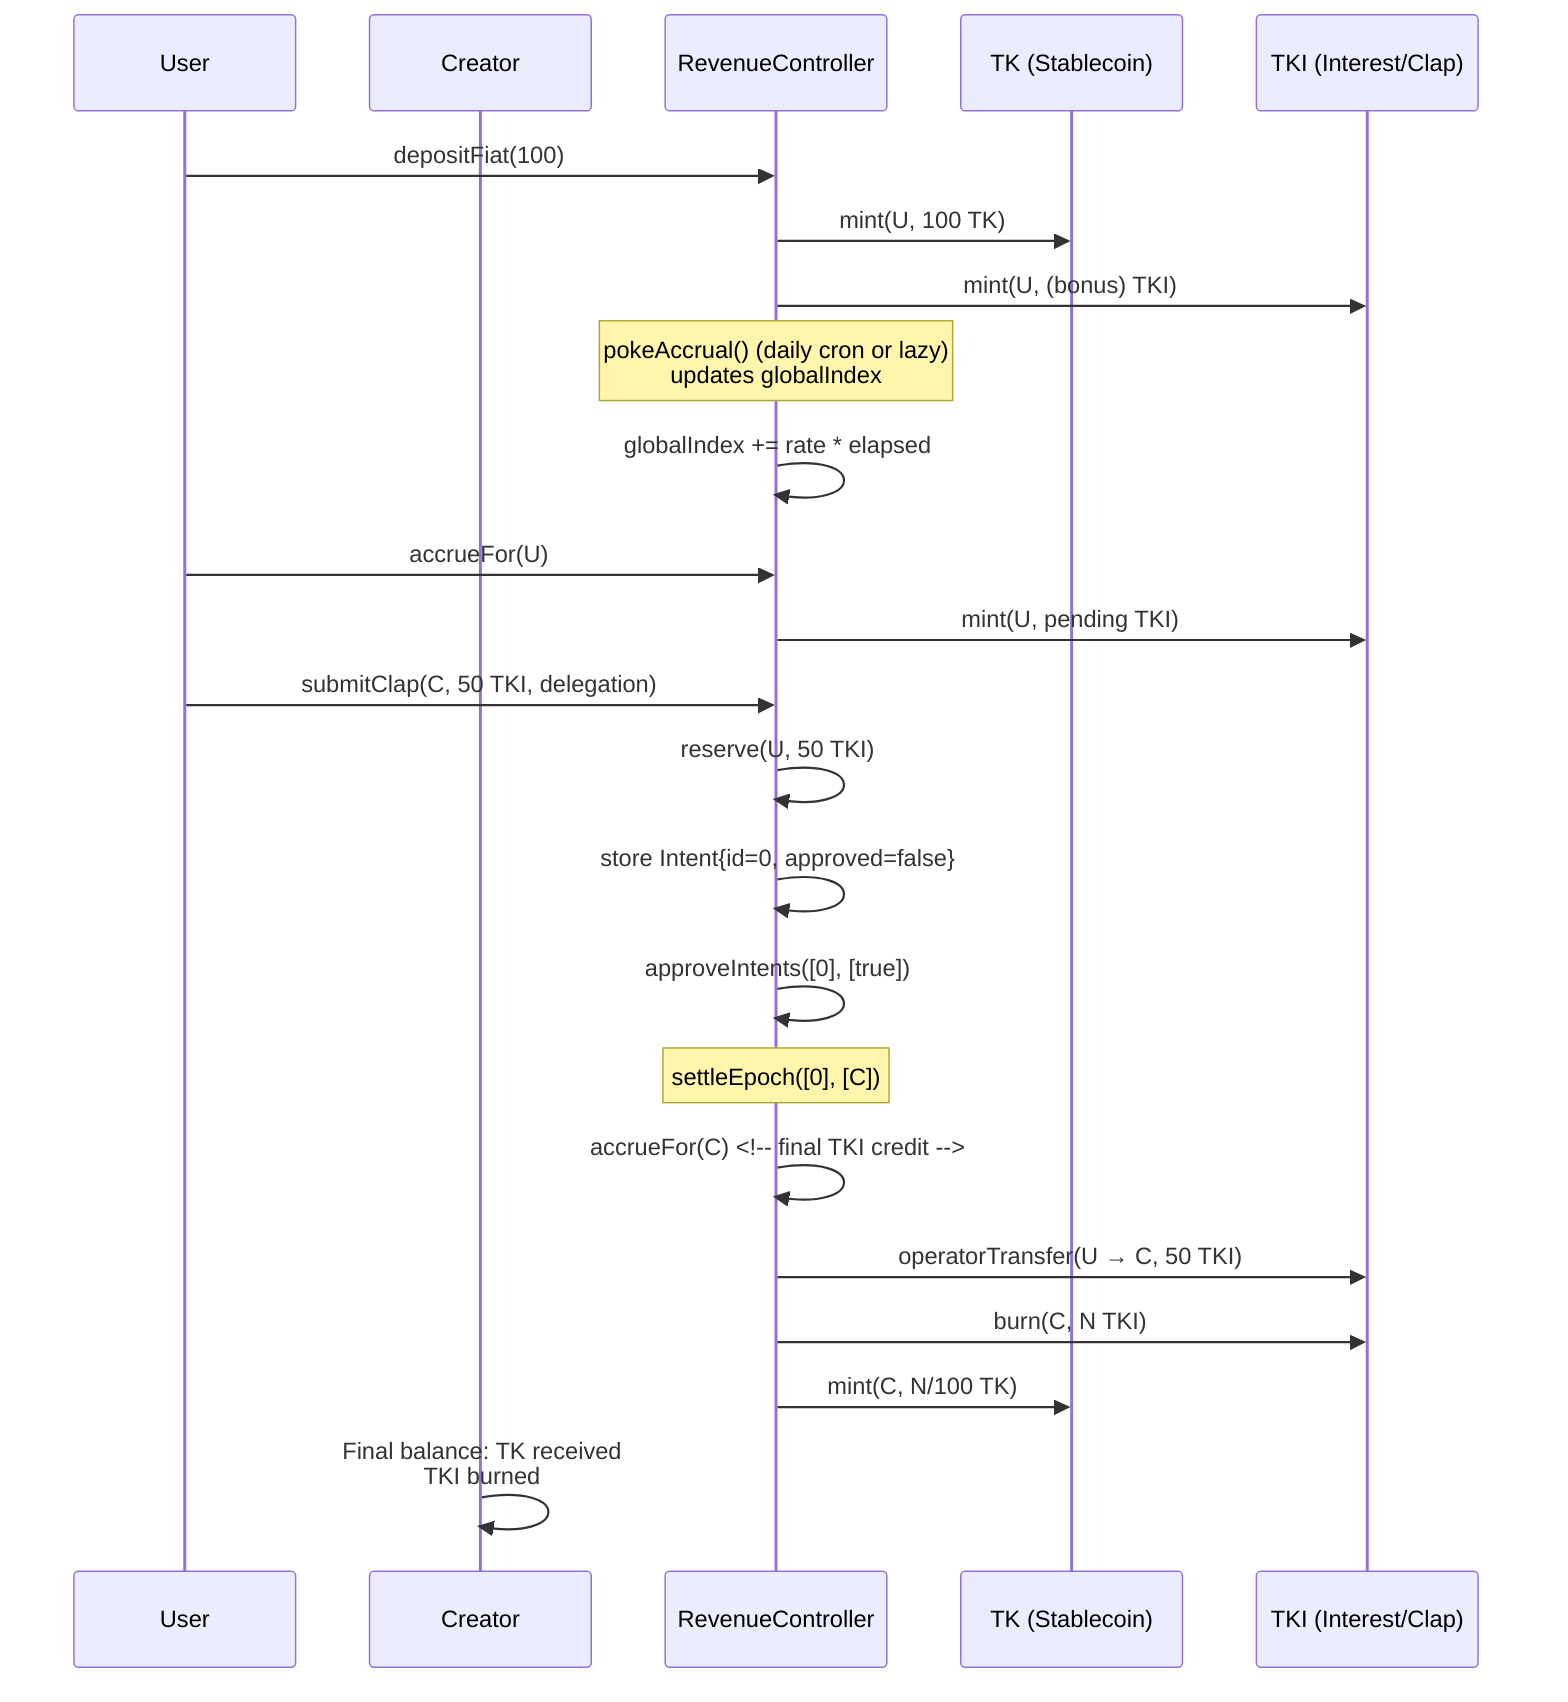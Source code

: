 sequenceDiagram
    participant U as User
    participant C as Creator
    participant RC as RevenueController
    participant TK as TK (Stablecoin)
    participant TKI as TKI (Interest/Clap)

    %% Deposit
    U->>RC: depositFiat(100)
    RC->>TK: mint(U, 100 TK)
    RC->>TKI: mint(U, (bonus) TKI)

    %% Interest accrual (global)
    Note over RC: pokeAccrual() (daily cron or lazy)<br/> updates globalIndex
    RC->>RC: globalIndex += rate * elapsed

    %% Accrue for user
    U->>RC: accrueFor(U)
    RC->>TKI: mint(U, pending TKI)

    %% Clap intent
    U->>RC: submitClap(C, 50 TKI, delegation)
    RC->>RC: reserve(U, 50 TKI)
    RC->>RC: store Intent{id=0, approved=false}

    %% AML approval
    RC->>RC: approveIntents([0], [true])

    %% Settlement period ends
    Note over RC: settleEpoch([0], [C])
    RC->>RC: accrueFor(C)  <!-- final TKI credit -->
    RC->>TKI: operatorTransfer(U → C, 50 TKI)
    RC->>TKI: burn(C, N TKI)
    RC->>TK: mint(C, N/100 TK)

    C->>C: Final balance: TK received<br/> TKI burned